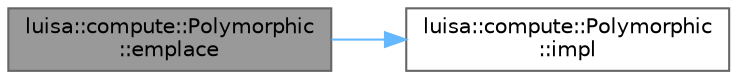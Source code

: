 digraph "luisa::compute::Polymorphic::emplace"
{
 // LATEX_PDF_SIZE
  bgcolor="transparent";
  edge [fontname=Helvetica,fontsize=10,labelfontname=Helvetica,labelfontsize=10];
  node [fontname=Helvetica,fontsize=10,shape=box,height=0.2,width=0.4];
  rankdir="LR";
  Node1 [id="Node000001",label="luisa::compute::Polymorphic\l::emplace",height=0.2,width=0.4,color="gray40", fillcolor="grey60", style="filled", fontcolor="black",tooltip=" "];
  Node1 -> Node2 [id="edge2_Node000001_Node000002",color="steelblue1",style="solid",tooltip=" "];
  Node2 [id="Node000002",label="luisa::compute::Polymorphic\l::impl",height=0.2,width=0.4,color="grey40", fillcolor="white", style="filled",URL="$classluisa_1_1compute_1_1_polymorphic.html#a153d7bae09b358a80dc5b8df180a1624",tooltip=" "];
}
